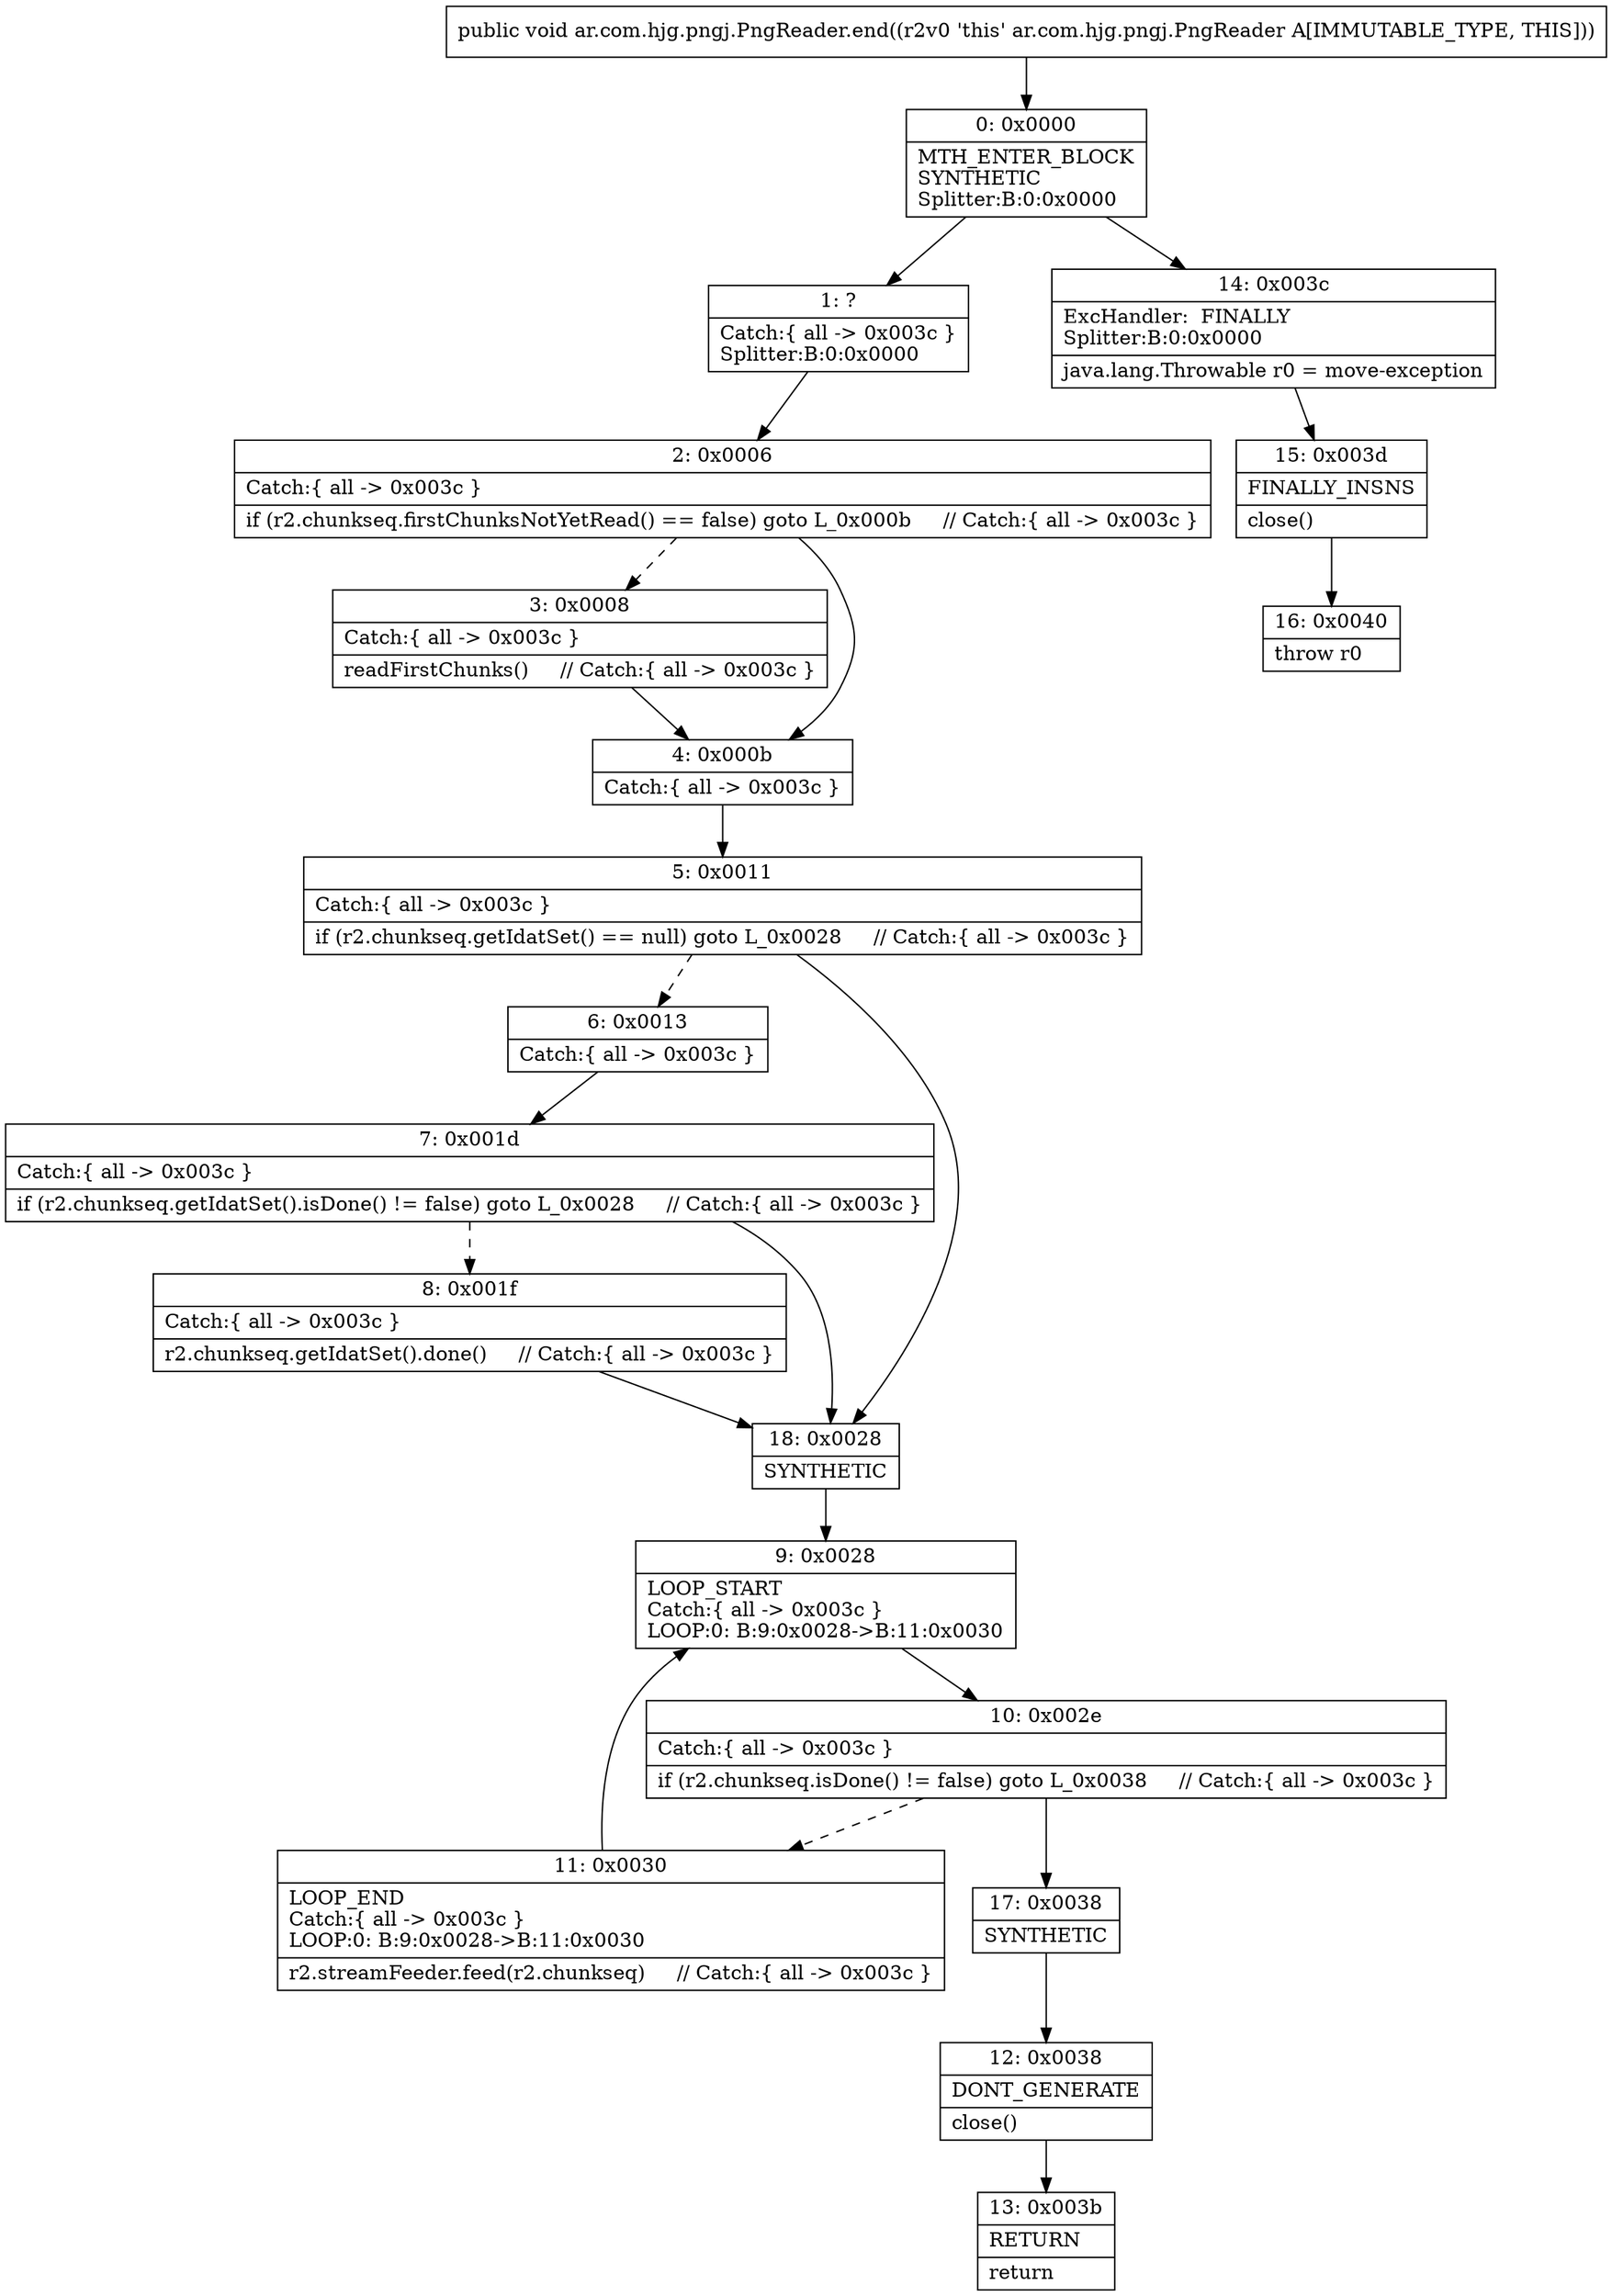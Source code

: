 digraph "CFG forar.com.hjg.pngj.PngReader.end()V" {
Node_0 [shape=record,label="{0\:\ 0x0000|MTH_ENTER_BLOCK\lSYNTHETIC\lSplitter:B:0:0x0000\l}"];
Node_1 [shape=record,label="{1\:\ ?|Catch:\{ all \-\> 0x003c \}\lSplitter:B:0:0x0000\l}"];
Node_2 [shape=record,label="{2\:\ 0x0006|Catch:\{ all \-\> 0x003c \}\l|if (r2.chunkseq.firstChunksNotYetRead() == false) goto L_0x000b     \/\/ Catch:\{ all \-\> 0x003c \}\l}"];
Node_3 [shape=record,label="{3\:\ 0x0008|Catch:\{ all \-\> 0x003c \}\l|readFirstChunks()     \/\/ Catch:\{ all \-\> 0x003c \}\l}"];
Node_4 [shape=record,label="{4\:\ 0x000b|Catch:\{ all \-\> 0x003c \}\l}"];
Node_5 [shape=record,label="{5\:\ 0x0011|Catch:\{ all \-\> 0x003c \}\l|if (r2.chunkseq.getIdatSet() == null) goto L_0x0028     \/\/ Catch:\{ all \-\> 0x003c \}\l}"];
Node_6 [shape=record,label="{6\:\ 0x0013|Catch:\{ all \-\> 0x003c \}\l}"];
Node_7 [shape=record,label="{7\:\ 0x001d|Catch:\{ all \-\> 0x003c \}\l|if (r2.chunkseq.getIdatSet().isDone() != false) goto L_0x0028     \/\/ Catch:\{ all \-\> 0x003c \}\l}"];
Node_8 [shape=record,label="{8\:\ 0x001f|Catch:\{ all \-\> 0x003c \}\l|r2.chunkseq.getIdatSet().done()     \/\/ Catch:\{ all \-\> 0x003c \}\l}"];
Node_9 [shape=record,label="{9\:\ 0x0028|LOOP_START\lCatch:\{ all \-\> 0x003c \}\lLOOP:0: B:9:0x0028\-\>B:11:0x0030\l}"];
Node_10 [shape=record,label="{10\:\ 0x002e|Catch:\{ all \-\> 0x003c \}\l|if (r2.chunkseq.isDone() != false) goto L_0x0038     \/\/ Catch:\{ all \-\> 0x003c \}\l}"];
Node_11 [shape=record,label="{11\:\ 0x0030|LOOP_END\lCatch:\{ all \-\> 0x003c \}\lLOOP:0: B:9:0x0028\-\>B:11:0x0030\l|r2.streamFeeder.feed(r2.chunkseq)     \/\/ Catch:\{ all \-\> 0x003c \}\l}"];
Node_12 [shape=record,label="{12\:\ 0x0038|DONT_GENERATE\l|close()\l}"];
Node_13 [shape=record,label="{13\:\ 0x003b|RETURN\l|return\l}"];
Node_14 [shape=record,label="{14\:\ 0x003c|ExcHandler:  FINALLY\lSplitter:B:0:0x0000\l|java.lang.Throwable r0 = move\-exception\l}"];
Node_15 [shape=record,label="{15\:\ 0x003d|FINALLY_INSNS\l|close()\l}"];
Node_16 [shape=record,label="{16\:\ 0x0040|throw r0\l}"];
Node_17 [shape=record,label="{17\:\ 0x0038|SYNTHETIC\l}"];
Node_18 [shape=record,label="{18\:\ 0x0028|SYNTHETIC\l}"];
MethodNode[shape=record,label="{public void ar.com.hjg.pngj.PngReader.end((r2v0 'this' ar.com.hjg.pngj.PngReader A[IMMUTABLE_TYPE, THIS])) }"];
MethodNode -> Node_0;
Node_0 -> Node_1;
Node_0 -> Node_14;
Node_1 -> Node_2;
Node_2 -> Node_3[style=dashed];
Node_2 -> Node_4;
Node_3 -> Node_4;
Node_4 -> Node_5;
Node_5 -> Node_6[style=dashed];
Node_5 -> Node_18;
Node_6 -> Node_7;
Node_7 -> Node_8[style=dashed];
Node_7 -> Node_18;
Node_8 -> Node_18;
Node_9 -> Node_10;
Node_10 -> Node_11[style=dashed];
Node_10 -> Node_17;
Node_11 -> Node_9;
Node_12 -> Node_13;
Node_14 -> Node_15;
Node_15 -> Node_16;
Node_17 -> Node_12;
Node_18 -> Node_9;
}

